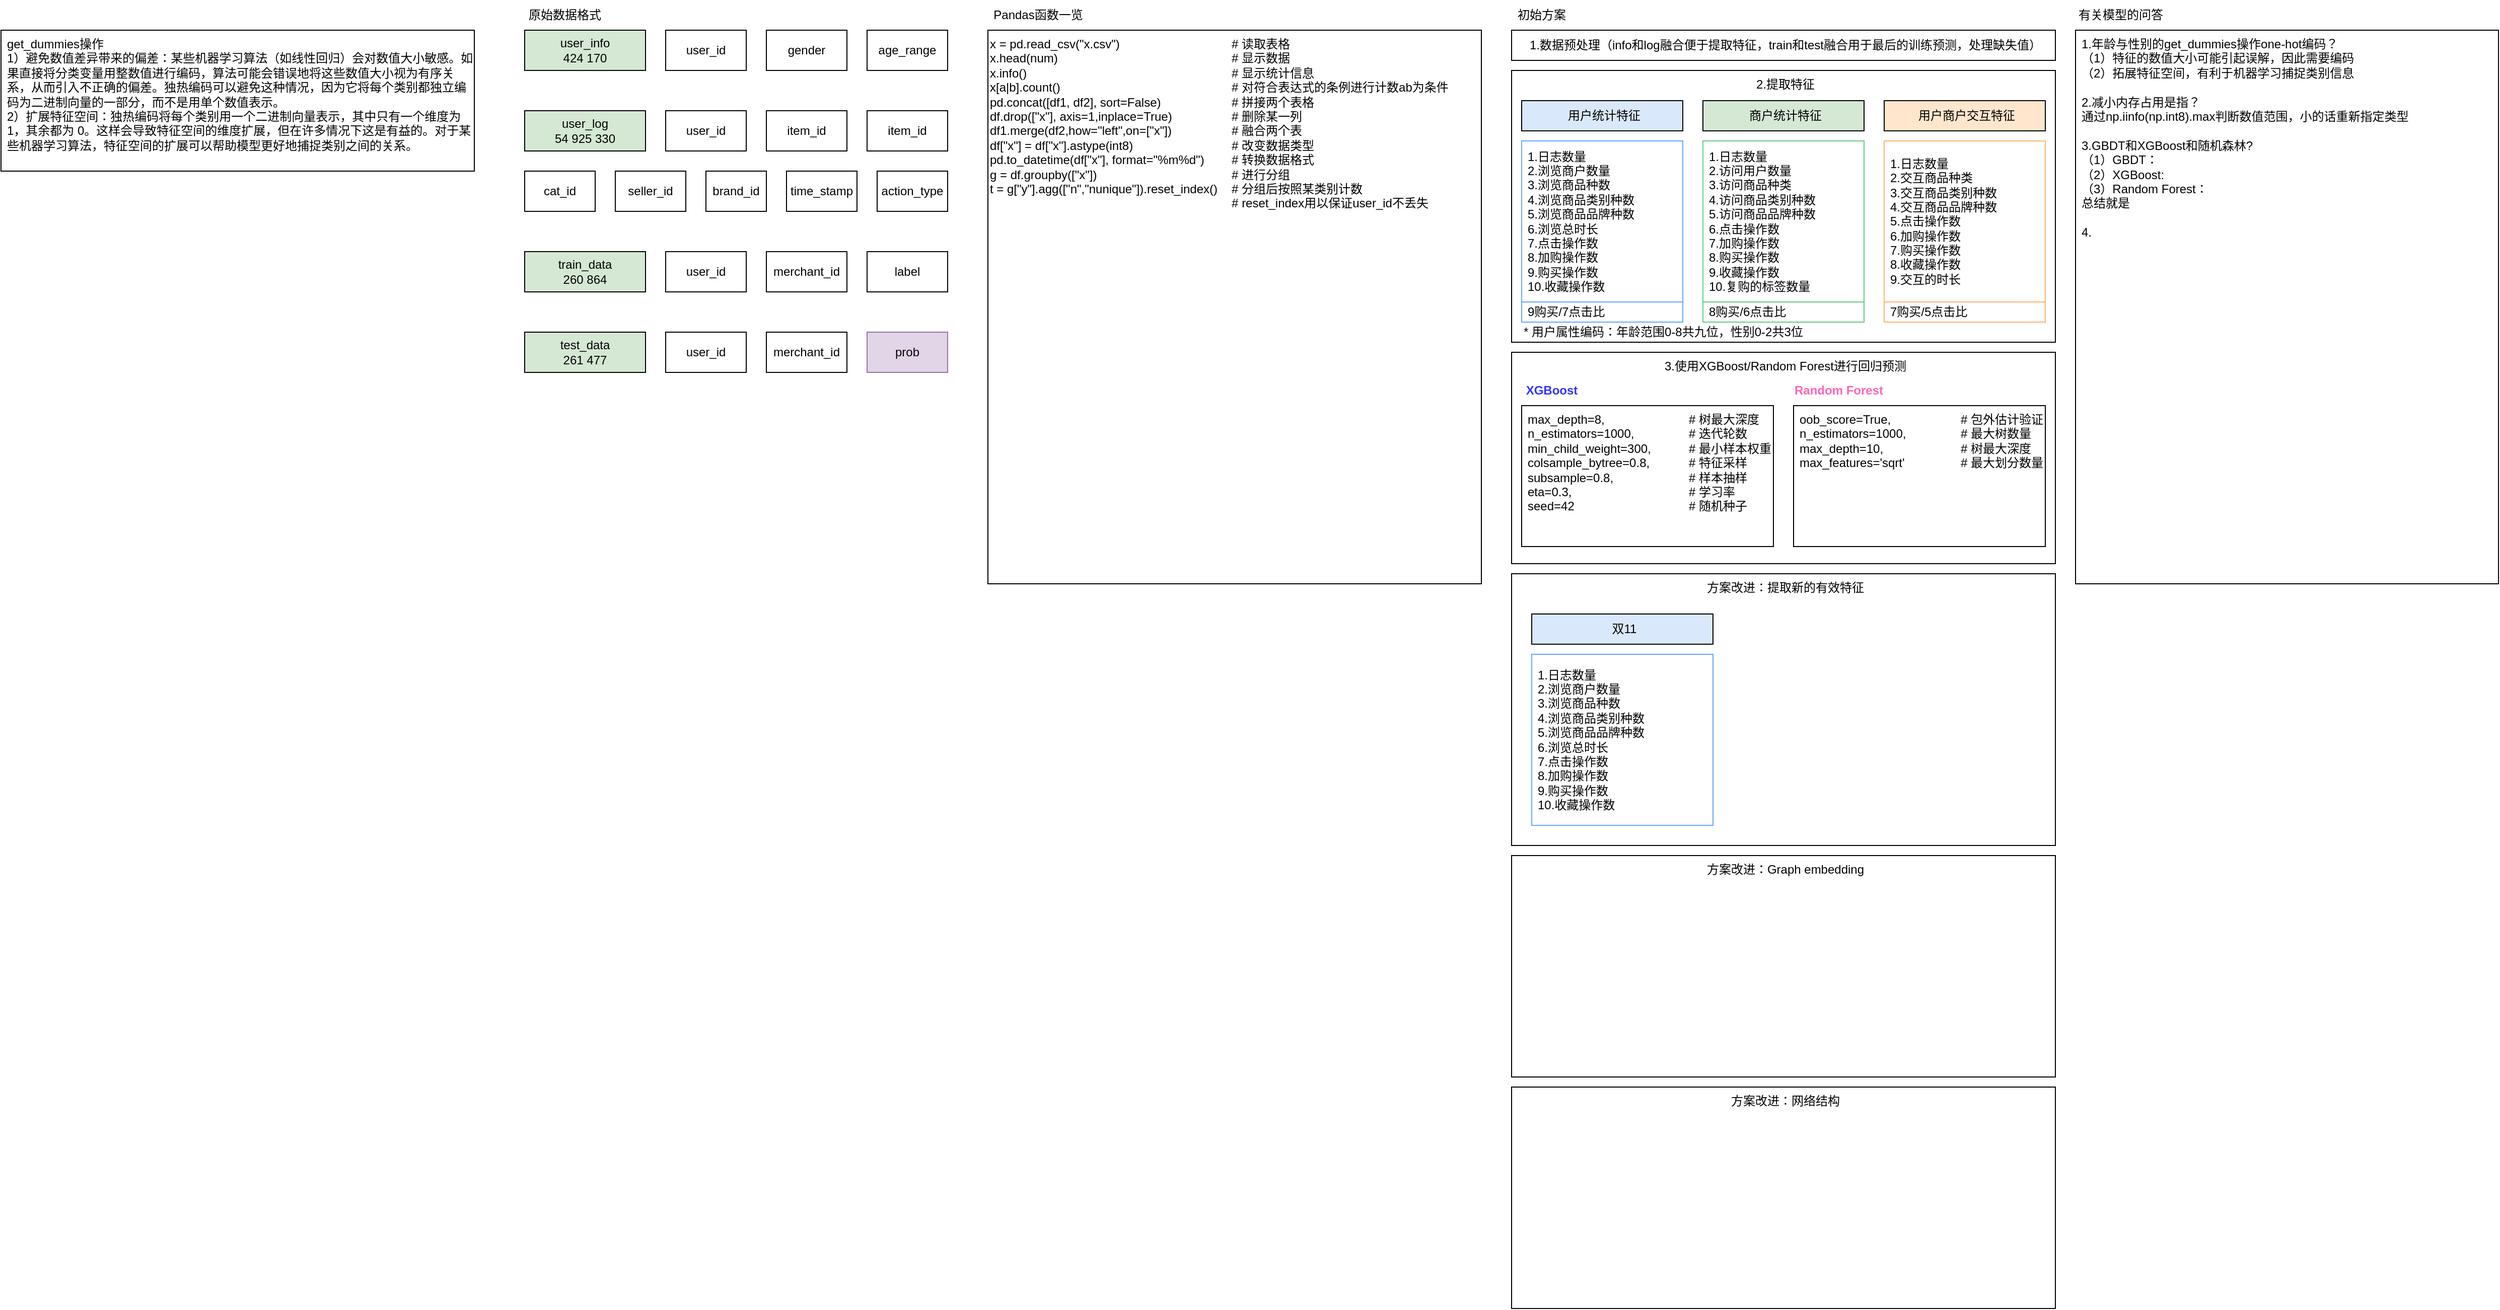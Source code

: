 <mxfile version="24.7.7">
  <diagram name="第 1 页" id="nSqqlTotFycrfwxX73Ba">
    <mxGraphModel dx="1756" dy="922" grid="1" gridSize="10" guides="1" tooltips="1" connect="1" arrows="1" fold="1" page="0" pageScale="1" pageWidth="827" pageHeight="1169" math="0" shadow="0">
      <root>
        <mxCell id="0" />
        <mxCell id="1" parent="0" />
        <mxCell id="o0Hb8o0XORfrBRrqirPu-2" value="user_info&lt;div&gt;424 170&lt;/div&gt;" style="rounded=0;whiteSpace=wrap;html=1;fillColor=#d5e8d4;strokeColor=#000000;" parent="1" vertex="1">
          <mxGeometry x="-200" y="-160" width="120" height="40" as="geometry" />
        </mxCell>
        <mxCell id="o0Hb8o0XORfrBRrqirPu-3" value="user_log&lt;div&gt;54 925 330&lt;/div&gt;" style="rounded=0;whiteSpace=wrap;html=1;fillColor=#d5e8d4;strokeColor=#000000;" parent="1" vertex="1">
          <mxGeometry x="-200" y="-80" width="120" height="40" as="geometry" />
        </mxCell>
        <mxCell id="o0Hb8o0XORfrBRrqirPu-4" value="train_data&lt;div&gt;260 864&lt;/div&gt;" style="rounded=0;whiteSpace=wrap;html=1;fillColor=#d5e8d4;strokeColor=#000000;" parent="1" vertex="1">
          <mxGeometry x="-200" y="60" width="120" height="40" as="geometry" />
        </mxCell>
        <mxCell id="o0Hb8o0XORfrBRrqirPu-5" value="test_data&lt;div&gt;261 477&lt;/div&gt;" style="rounded=0;whiteSpace=wrap;html=1;fillColor=#d5e8d4;strokeColor=#000000;" parent="1" vertex="1">
          <mxGeometry x="-200" y="140" width="120" height="40" as="geometry" />
        </mxCell>
        <mxCell id="o0Hb8o0XORfrBRrqirPu-6" value="x = pd.read_csv(&quot;x.csv&quot;)&lt;span style=&quot;white-space: pre;&quot;&gt;&#x9;&lt;/span&gt;&lt;span style=&quot;white-space: pre;&quot;&gt;&#x9;&lt;span style=&quot;white-space: pre;&quot;&gt;&#x9;&lt;/span&gt;&lt;span style=&quot;white-space: pre;&quot;&gt;&#x9;&lt;/span&gt;&lt;span style=&quot;white-space: pre;&quot;&gt;&#x9;&lt;/span&gt;&lt;/span&gt;# 读取表格&lt;div&gt;x.head(num)&amp;nbsp; &amp;nbsp;&lt;span style=&quot;white-space: pre;&quot;&gt;&#x9;&lt;/span&gt;&lt;span style=&quot;white-space: pre;&quot;&gt;&#x9;&lt;/span&gt;&lt;span style=&quot;white-space: pre;&quot;&gt;&#x9;&lt;/span&gt;&lt;span style=&quot;white-space: pre;&quot;&gt;&#x9;&lt;span style=&quot;white-space: pre;&quot;&gt;&#x9;&lt;/span&gt;&lt;span style=&quot;white-space: pre;&quot;&gt;&#x9;&lt;/span&gt;&lt;span style=&quot;white-space: pre;&quot;&gt;&#x9;&lt;/span&gt;&lt;/span&gt;# 显示数据&lt;/div&gt;&lt;div&gt;x.info()&lt;span style=&quot;white-space: pre;&quot;&gt;&#x9;&lt;/span&gt;&lt;span style=&quot;white-space: pre;&quot;&gt;&#x9;&lt;/span&gt;&lt;span style=&quot;white-space: pre;&quot;&gt;&#x9;&lt;/span&gt;&lt;span style=&quot;white-space: pre;&quot;&gt;&#x9;&lt;/span&gt;&lt;span style=&quot;white-space: pre;&quot;&gt;&#x9;&lt;span style=&quot;white-space: pre;&quot;&gt;&#x9;&lt;/span&gt;&lt;span style=&quot;white-space: pre;&quot;&gt;&#x9;&lt;/span&gt;&lt;span style=&quot;white-space: pre;&quot;&gt;&#x9;&lt;/span&gt;&lt;/span&gt;# 显示统计信息&lt;/div&gt;&lt;div&gt;x[a|b].count()&lt;span style=&quot;white-space: pre;&quot;&gt;&#x9;&lt;/span&gt;&lt;span style=&quot;white-space: pre;&quot;&gt;&#x9;&lt;/span&gt;&lt;span style=&quot;white-space: pre;&quot;&gt;&#x9;&lt;/span&gt;&lt;span style=&quot;white-space: pre;&quot;&gt;&#x9;&lt;span style=&quot;white-space: pre;&quot;&gt;&#x9;&lt;/span&gt;&lt;span style=&quot;white-space: pre;&quot;&gt;&#x9;&lt;/span&gt;&lt;span style=&quot;white-space: pre;&quot;&gt;&#x9;&lt;/span&gt;&lt;/span&gt;# 对符合表达式的条例进行计数ab为条件&lt;/div&gt;&lt;div&gt;pd.concat([df1, df2], sort=False)&lt;span style=&quot;white-space: pre;&quot;&gt;&lt;span style=&quot;white-space: pre;&quot;&gt;&#x9;&lt;/span&gt;&lt;span style=&quot;white-space: pre;&quot;&gt;&#x9;&lt;/span&gt;&lt;span style=&quot;white-space: pre;&quot;&gt;&#x9;&lt;/span&gt;&lt;/span&gt;# 拼接两个表格&lt;br&gt;&lt;/div&gt;&lt;div&gt;df.drop([&quot;x&quot;], axis=1,inplace=True)&lt;span style=&quot;white-space: pre;&quot;&gt;&#x9;&lt;span style=&quot;white-space: pre;&quot;&gt;&#x9;&lt;/span&gt;&lt;span style=&quot;white-space: pre;&quot;&gt;&#x9;&lt;/span&gt;&lt;/span&gt;# 删除某一列&lt;/div&gt;&lt;div&gt;df1.merge(df2,how=&quot;left&quot;,on=[&quot;x&quot;])&lt;span style=&quot;white-space: pre;&quot;&gt;&#x9;&lt;/span&gt;&lt;span style=&quot;white-space: pre;&quot;&gt;&#x9;&lt;/span&gt;&lt;span style=&quot;white-space: pre;&quot;&gt;&#x9;&lt;/span&gt;# 融合两个表&lt;/div&gt;&lt;div&gt;df[&quot;x&quot;] = df[&quot;x&quot;].astype(int8)&lt;span style=&quot;white-space: pre;&quot;&gt;&#x9;&lt;/span&gt;&lt;span style=&quot;white-space: pre;&quot;&gt;&#x9;&lt;/span&gt;&lt;span style=&quot;white-space: pre;&quot;&gt;&#x9;&lt;/span&gt;&lt;span style=&quot;white-space: pre;&quot;&gt;&#x9;&lt;/span&gt;# 改变数据类型&lt;/div&gt;&lt;div&gt;pd.to_datetime(&lt;span style=&quot;background-color: initial;&quot;&gt;df[&quot;x&quot;], format=&quot;%m%d&quot;&lt;/span&gt;&lt;span style=&quot;background-color: initial;&quot;&gt;)&lt;span style=&quot;white-space: pre;&quot;&gt;&#x9;&lt;/span&gt;# 转换数据格式&lt;/span&gt;&lt;/div&gt;&lt;div&gt;&lt;span style=&quot;background-color: initial;&quot;&gt;g = df.groupby([&quot;x&quot;])&lt;span style=&quot;white-space: pre;&quot;&gt;&#x9;&lt;/span&gt;&lt;span style=&quot;white-space: pre;&quot;&gt;&#x9;&lt;/span&gt;&lt;span style=&quot;white-space: pre;&quot;&gt;&#x9;&lt;/span&gt;&lt;span style=&quot;white-space: pre;&quot;&gt;&#x9;&lt;/span&gt;&lt;span style=&quot;white-space: pre;&quot;&gt;&#x9;&lt;/span&gt;# 进行分组&lt;/span&gt;&lt;/div&gt;&lt;div&gt;t = g[&quot;y&quot;].agg([&quot;n&quot;,&quot;nunique&quot;]).reset_index()&lt;span style=&quot;white-space: pre;&quot;&gt;&#x9;&lt;/span&gt;# 分组后按照某类别计数&lt;/div&gt;&lt;div&gt;&lt;span style=&quot;white-space: pre;&quot;&gt;&#x9;&lt;/span&gt;&lt;span style=&quot;white-space: pre;&quot;&gt;&#x9;&lt;/span&gt;&lt;span style=&quot;white-space: pre;&quot;&gt;&#x9;&lt;/span&gt;&lt;span style=&quot;white-space: pre;&quot;&gt;&#x9;&lt;/span&gt;&lt;span style=&quot;white-space: pre;&quot;&gt;&#x9;&lt;/span&gt;&lt;span style=&quot;white-space: pre;&quot;&gt;&#x9;&lt;/span&gt;&lt;span style=&quot;white-space: pre;&quot;&gt;&#x9;&lt;/span&gt;&lt;span style=&quot;white-space: pre;&quot;&gt;&#x9;&lt;/span&gt;&lt;span style=&quot;white-space: pre;&quot;&gt;&#x9;&lt;/span&gt;#&amp;nbsp;&lt;span style=&quot;background-color: initial;&quot;&gt;reset_index用以保证user_id不丢失&lt;/span&gt;&lt;br&gt;&lt;/div&gt;&lt;div&gt;&lt;span style=&quot;background-color: initial;&quot;&gt;&lt;br&gt;&lt;/span&gt;&lt;/div&gt;" style="rounded=0;whiteSpace=wrap;html=1;align=left;verticalAlign=top;" parent="1" vertex="1">
          <mxGeometry x="260" y="-160" width="490" height="550" as="geometry" />
        </mxCell>
        <mxCell id="o0Hb8o0XORfrBRrqirPu-7" value="age_range" style="rounded=0;whiteSpace=wrap;html=1;" parent="1" vertex="1">
          <mxGeometry x="140" y="-160" width="80" height="40" as="geometry" />
        </mxCell>
        <mxCell id="o0Hb8o0XORfrBRrqirPu-8" value="user_id" style="rounded=0;whiteSpace=wrap;html=1;" parent="1" vertex="1">
          <mxGeometry x="-60" y="-160" width="80" height="40" as="geometry" />
        </mxCell>
        <mxCell id="o0Hb8o0XORfrBRrqirPu-9" value="user_id" style="rounded=0;whiteSpace=wrap;html=1;" parent="1" vertex="1">
          <mxGeometry x="-60" y="-80" width="80" height="40" as="geometry" />
        </mxCell>
        <mxCell id="o0Hb8o0XORfrBRrqirPu-10" value="user_id" style="rounded=0;whiteSpace=wrap;html=1;" parent="1" vertex="1">
          <mxGeometry x="-60" y="60" width="80" height="40" as="geometry" />
        </mxCell>
        <mxCell id="o0Hb8o0XORfrBRrqirPu-11" value="gender" style="rounded=0;whiteSpace=wrap;html=1;" parent="1" vertex="1">
          <mxGeometry x="40" y="-160" width="80" height="40" as="geometry" />
        </mxCell>
        <mxCell id="o0Hb8o0XORfrBRrqirPu-12" value="merchant_id" style="rounded=0;whiteSpace=wrap;html=1;" parent="1" vertex="1">
          <mxGeometry x="40" y="60" width="80" height="40" as="geometry" />
        </mxCell>
        <mxCell id="o0Hb8o0XORfrBRrqirPu-13" value="label" style="rounded=0;whiteSpace=wrap;html=1;" parent="1" vertex="1">
          <mxGeometry x="140" y="60" width="80" height="40" as="geometry" />
        </mxCell>
        <mxCell id="o0Hb8o0XORfrBRrqirPu-14" value="item_id" style="rounded=0;whiteSpace=wrap;html=1;" parent="1" vertex="1">
          <mxGeometry x="40" y="-80" width="80" height="40" as="geometry" />
        </mxCell>
        <mxCell id="o0Hb8o0XORfrBRrqirPu-15" value="item_id" style="rounded=0;whiteSpace=wrap;html=1;" parent="1" vertex="1">
          <mxGeometry x="140" y="-80" width="80" height="40" as="geometry" />
        </mxCell>
        <mxCell id="o0Hb8o0XORfrBRrqirPu-16" value="cat_id" style="rounded=0;whiteSpace=wrap;html=1;" parent="1" vertex="1">
          <mxGeometry x="-200" y="-20" width="70" height="40" as="geometry" />
        </mxCell>
        <mxCell id="o0Hb8o0XORfrBRrqirPu-17" value="seller_id" style="rounded=0;whiteSpace=wrap;html=1;" parent="1" vertex="1">
          <mxGeometry x="-110" y="-20" width="70" height="40" as="geometry" />
        </mxCell>
        <mxCell id="o0Hb8o0XORfrBRrqirPu-18" value="brand_id" style="rounded=0;whiteSpace=wrap;html=1;" parent="1" vertex="1">
          <mxGeometry x="-20" y="-20" width="60" height="40" as="geometry" />
        </mxCell>
        <mxCell id="o0Hb8o0XORfrBRrqirPu-19" value="time_stamp" style="rounded=0;whiteSpace=wrap;html=1;" parent="1" vertex="1">
          <mxGeometry x="60" y="-20" width="70" height="40" as="geometry" />
        </mxCell>
        <mxCell id="o0Hb8o0XORfrBRrqirPu-20" value="action_type" style="rounded=0;whiteSpace=wrap;html=1;" parent="1" vertex="1">
          <mxGeometry x="150" y="-20" width="70" height="40" as="geometry" />
        </mxCell>
        <mxCell id="o0Hb8o0XORfrBRrqirPu-21" value="user_id" style="rounded=0;whiteSpace=wrap;html=1;" parent="1" vertex="1">
          <mxGeometry x="-60" y="140" width="80" height="40" as="geometry" />
        </mxCell>
        <mxCell id="o0Hb8o0XORfrBRrqirPu-22" value="merchant_id" style="rounded=0;whiteSpace=wrap;html=1;" parent="1" vertex="1">
          <mxGeometry x="40" y="140" width="80" height="40" as="geometry" />
        </mxCell>
        <mxCell id="o0Hb8o0XORfrBRrqirPu-23" value="prob" style="rounded=0;whiteSpace=wrap;html=1;fillColor=#e1d5e7;strokeColor=#9673a6;" parent="1" vertex="1">
          <mxGeometry x="140" y="140" width="80" height="40" as="geometry" />
        </mxCell>
        <mxCell id="o0Hb8o0XORfrBRrqirPu-24" value="&lt;div&gt;1.数据预处理（info和log融合便于提取特征，train和test融合用于最后的训练预测，&lt;span style=&quot;background-color: initial;&quot;&gt;处理缺失值&lt;/span&gt;&lt;span style=&quot;background-color: initial;&quot;&gt;）&lt;/span&gt;&lt;/div&gt;" style="rounded=0;whiteSpace=wrap;html=1;align=center;verticalAlign=middle;spacing=2;spacingLeft=4;" parent="1" vertex="1">
          <mxGeometry x="780" y="-160" width="540" height="30" as="geometry" />
        </mxCell>
        <mxCell id="eMkulTvPsyGz5oUcg8Yd-1" value="&lt;div&gt;get_dummies操作&lt;/div&gt;1）避免数值差异带来的偏差：某些机器学习算法（如线性回归）会对数值大小敏感。如果直接将分类变量用整数值进行编码，算法可能会错误地将这些数值大小视为有序关系，从而引入不正确的偏差。独热编码可以避免这种情况，因为它将每个类别都独立编码为二进制向量的一部分，而不是用单个数值表示。&lt;div&gt;2）扩展特征空间：独热编码将每个类别用一个二进制向量表示，其中只有一个维度为 1，其余都为 0。这样会导致特征空间的维度扩展，但在许多情况下这是有益的。对于某些机器学习算法，特征空间的扩展可以帮助模型更好地捕捉类别之间的关系。&lt;/div&gt;" style="rounded=0;whiteSpace=wrap;html=1;align=left;verticalAlign=top;spacingLeft=4;" parent="1" vertex="1">
          <mxGeometry x="-720" y="-160" width="470" height="140" as="geometry" />
        </mxCell>
        <mxCell id="yMs0_Jfr-LNyBvqss9Xc-4" value="2.提取特征" style="rounded=0;whiteSpace=wrap;html=1;align=center;verticalAlign=top;spacing=2;spacingLeft=4;strokeColor=#000000;" parent="1" vertex="1">
          <mxGeometry x="780" y="-120" width="540" height="270" as="geometry" />
        </mxCell>
        <mxCell id="yMs0_Jfr-LNyBvqss9Xc-5" value="用户统计特征" style="rounded=0;whiteSpace=wrap;html=1;align=center;verticalAlign=middle;spacing=2;spacingLeft=4;fillColor=#dae8fc;strokeColor=#000000;" parent="1" vertex="1">
          <mxGeometry x="790" y="-90" width="160" height="30" as="geometry" />
        </mxCell>
        <mxCell id="yMs0_Jfr-LNyBvqss9Xc-8" value="商户统计特征" style="rounded=0;whiteSpace=wrap;html=1;align=center;verticalAlign=middle;spacing=2;spacingLeft=4;fillColor=#d5e8d4;strokeColor=#000000;" parent="1" vertex="1">
          <mxGeometry x="970" y="-90" width="160" height="30" as="geometry" />
        </mxCell>
        <mxCell id="yMs0_Jfr-LNyBvqss9Xc-9" value="用户商户交互特征" style="rounded=0;whiteSpace=wrap;html=1;align=center;verticalAlign=middle;spacing=2;spacingLeft=4;fillColor=#ffe6cc;strokeColor=default;" parent="1" vertex="1">
          <mxGeometry x="1150" y="-90" width="160" height="30" as="geometry" />
        </mxCell>
        <mxCell id="yMs0_Jfr-LNyBvqss9Xc-10" value="1.日志数量&lt;div&gt;2.浏览商户数量&lt;/div&gt;&lt;div&gt;3.&lt;span style=&quot;background-color: initial;&quot;&gt;浏览商品种数&lt;/span&gt;&lt;/div&gt;&lt;div&gt;&lt;span style=&quot;background-color: initial;&quot;&gt;4.浏览商品类别种数&lt;/span&gt;&lt;/div&gt;&lt;div&gt;&lt;span style=&quot;background-color: initial;&quot;&gt;5.浏览商品品牌种数&lt;/span&gt;&lt;/div&gt;&lt;div&gt;&lt;span style=&quot;background-color: initial;&quot;&gt;6.浏览总时长&lt;/span&gt;&lt;/div&gt;&lt;div&gt;&lt;span style=&quot;background-color: initial;&quot;&gt;7.点击操作数&lt;/span&gt;&lt;/div&gt;&lt;div&gt;&lt;span style=&quot;background-color: initial;&quot;&gt;8.加购操作数&lt;/span&gt;&lt;/div&gt;&lt;div&gt;&lt;span style=&quot;background-color: initial;&quot;&gt;9.购买操作数&lt;/span&gt;&lt;/div&gt;&lt;div&gt;&lt;span style=&quot;background-color: initial;&quot;&gt;10.收藏操作数&lt;/span&gt;&lt;/div&gt;" style="rounded=0;whiteSpace=wrap;html=1;align=left;verticalAlign=middle;spacing=2;spacingLeft=4;fillColor=#FFFFFF;strokeColor=#63A7FF;" parent="1" vertex="1">
          <mxGeometry x="790" y="-50" width="160" height="160" as="geometry" />
        </mxCell>
        <mxCell id="yMs0_Jfr-LNyBvqss9Xc-12" value="初始方案" style="text;html=1;align=center;verticalAlign=middle;whiteSpace=wrap;rounded=0;" parent="1" vertex="1">
          <mxGeometry x="780" y="-190" width="60" height="30" as="geometry" />
        </mxCell>
        <mxCell id="yMs0_Jfr-LNyBvqss9Xc-13" value="&lt;div&gt;3.使用XGBoost/Random Forest进行回归预测&lt;/div&gt;" style="rounded=0;whiteSpace=wrap;html=1;align=center;verticalAlign=top;spacing=2;spacingLeft=4;" parent="1" vertex="1">
          <mxGeometry x="780" y="160" width="540" height="210" as="geometry" />
        </mxCell>
        <mxCell id="yMs0_Jfr-LNyBvqss9Xc-14" value="1.日志数量&lt;div&gt;2.访问用户数量&lt;/div&gt;&lt;div&gt;3.访问商品种类&lt;/div&gt;&lt;div&gt;4.访问商品类别种数&lt;/div&gt;&lt;div&gt;5.访问商品品牌种数&lt;/div&gt;&lt;div&gt;&lt;div&gt;&lt;span style=&quot;background-color: initial;&quot;&gt;6.点击操作数&lt;/span&gt;&lt;/div&gt;&lt;div&gt;&lt;span style=&quot;background-color: initial;&quot;&gt;7.加购操作数&lt;/span&gt;&lt;/div&gt;&lt;div&gt;&lt;span style=&quot;background-color: initial;&quot;&gt;8.购买操作数&lt;/span&gt;&lt;/div&gt;&lt;div&gt;&lt;span style=&quot;background-color: initial;&quot;&gt;9.收藏操作数&lt;/span&gt;&lt;/div&gt;&lt;/div&gt;&lt;div&gt;&lt;span style=&quot;background-color: initial;&quot;&gt;10.复购的标签数量&lt;/span&gt;&lt;/div&gt;" style="rounded=0;whiteSpace=wrap;html=1;align=left;verticalAlign=middle;spacing=2;spacingLeft=4;fillColor=#FFFFFF;strokeColor=#62CC82;" parent="1" vertex="1">
          <mxGeometry x="970" y="-50" width="160" height="160" as="geometry" />
        </mxCell>
        <mxCell id="yMs0_Jfr-LNyBvqss9Xc-15" value="1.日志数量&lt;div&gt;&lt;div&gt;2.交互商品种类&lt;/div&gt;&lt;div&gt;3.交互商品类别种数&lt;/div&gt;&lt;div&gt;4.交互商品品牌种数&lt;/div&gt;&lt;div&gt;&lt;div&gt;&lt;span style=&quot;background-color: initial;&quot;&gt;5.点击操作数&lt;/span&gt;&lt;/div&gt;&lt;div&gt;&lt;span style=&quot;background-color: initial;&quot;&gt;6.加购操作数&lt;/span&gt;&lt;/div&gt;&lt;div&gt;&lt;span style=&quot;background-color: initial;&quot;&gt;7.购买操作数&lt;/span&gt;&lt;/div&gt;&lt;div&gt;&lt;span style=&quot;background-color: initial;&quot;&gt;8.收藏操作数&lt;/span&gt;&lt;/div&gt;&lt;/div&gt;&lt;/div&gt;&lt;div&gt;&lt;span style=&quot;background-color: initial;&quot;&gt;9.交互的时长&lt;/span&gt;&lt;/div&gt;" style="rounded=0;whiteSpace=wrap;html=1;align=left;verticalAlign=middle;spacing=2;spacingLeft=4;fillColor=#FFFFFF;strokeColor=#FFB366;" parent="1" vertex="1">
          <mxGeometry x="1150" y="-50" width="160" height="160" as="geometry" />
        </mxCell>
        <mxCell id="yMs0_Jfr-LNyBvqss9Xc-16" value="9购买/7点击比" style="rounded=0;whiteSpace=wrap;html=1;align=left;verticalAlign=middle;spacing=2;spacingLeft=4;fillColor=#FFFFFF;strokeColor=#63A7FF;" parent="1" vertex="1">
          <mxGeometry x="790" y="110" width="160" height="20" as="geometry" />
        </mxCell>
        <mxCell id="yMs0_Jfr-LNyBvqss9Xc-17" value="8购买/6点击比" style="rounded=0;whiteSpace=wrap;html=1;align=left;verticalAlign=middle;spacing=2;spacingLeft=4;fillColor=#FFFFFF;strokeColor=#62cc82;" parent="1" vertex="1">
          <mxGeometry x="970" y="110" width="160" height="20" as="geometry" />
        </mxCell>
        <mxCell id="yMs0_Jfr-LNyBvqss9Xc-18" value="7购买/5点击比" style="rounded=0;whiteSpace=wrap;html=1;align=left;verticalAlign=middle;spacing=2;spacingLeft=4;fillColor=#FFFFFF;strokeColor=#ffb366;" parent="1" vertex="1">
          <mxGeometry x="1150" y="110" width="160" height="20" as="geometry" />
        </mxCell>
        <mxCell id="yMs0_Jfr-LNyBvqss9Xc-19" value="* 用户属性编码：年龄范围0-8共九位，性别0-2共3位" style="text;html=1;align=left;verticalAlign=middle;whiteSpace=wrap;rounded=0;" parent="1" vertex="1">
          <mxGeometry x="790" y="130" width="520" height="20" as="geometry" />
        </mxCell>
        <mxCell id="yMs0_Jfr-LNyBvqss9Xc-20" value="&lt;div&gt;max_depth=8,&lt;span style=&quot;white-space: pre;&quot;&gt;&#x9;&lt;/span&gt;&lt;span style=&quot;white-space: pre;&quot;&gt;&#x9;&lt;/span&gt;&lt;span style=&quot;white-space: pre;&quot;&gt;&#x9;&lt;span style=&quot;white-space: pre;&quot;&gt;&#x9;&lt;/span&gt;&lt;/span&gt;# 树最大深度&lt;/div&gt;&lt;div&gt;n_estimators=1000,&lt;span style=&quot;white-space: pre;&quot;&gt;&#x9;&lt;/span&gt;&lt;span style=&quot;white-space: pre;&quot;&gt;&#x9;&lt;/span&gt;# 迭代轮数&lt;/div&gt;&lt;div&gt;min_child_weight=300,&lt;span style=&quot;white-space: pre;&quot;&gt;&#x9;&lt;/span&gt;&lt;span style=&quot;white-space: pre;&quot;&gt;&#x9;&lt;/span&gt;# 最小样本权重&lt;/div&gt;&lt;div&gt;colsample_bytree=0.8,&lt;span style=&quot;white-space: pre;&quot;&gt;&#x9;&lt;/span&gt;&lt;span style=&quot;white-space: pre;&quot;&gt;&#x9;&lt;/span&gt;# 特征采样&lt;/div&gt;&lt;div&gt;subsample=0.8,&lt;span style=&quot;white-space: pre;&quot;&gt;&#x9;&lt;/span&gt;&lt;span style=&quot;white-space: pre;&quot;&gt;&#x9;&lt;/span&gt;&lt;span style=&quot;white-space: pre;&quot;&gt;&#x9;&lt;/span&gt;# 样本抽样&lt;/div&gt;&lt;div&gt;eta=0.3,&lt;span style=&quot;white-space: pre;&quot;&gt;&#x9;&lt;/span&gt;&lt;span style=&quot;white-space: pre;&quot;&gt;&#x9;&lt;/span&gt;&lt;span style=&quot;white-space: pre;&quot;&gt;&#x9;&lt;/span&gt;&lt;span style=&quot;white-space: pre;&quot;&gt;&#x9;&lt;/span&gt;&lt;span style=&quot;white-space: pre;&quot;&gt;&#x9;&lt;/span&gt;# 学习率&lt;/div&gt;&lt;div&gt;seed=42&lt;span style=&quot;white-space: pre;&quot;&gt;&#x9;&lt;/span&gt;&lt;span style=&quot;white-space: pre;&quot;&gt;&#x9;&lt;/span&gt;&lt;span style=&quot;white-space: pre;&quot;&gt;&#x9;&lt;/span&gt;&lt;span style=&quot;white-space: pre;&quot;&gt;&#x9;&lt;/span&gt;&lt;span style=&quot;white-space: pre;&quot;&gt;&#x9;&lt;/span&gt;# 随机种子&lt;/div&gt;" style="rounded=0;whiteSpace=wrap;html=1;align=left;spacingLeft=4;verticalAlign=top;" parent="1" vertex="1">
          <mxGeometry x="790" y="213" width="250" height="140" as="geometry" />
        </mxCell>
        <mxCell id="yMs0_Jfr-LNyBvqss9Xc-21" value="&lt;div&gt;oob_score=True,&lt;span style=&quot;white-space: pre;&quot;&gt;&#x9;&lt;/span&gt;&lt;span style=&quot;white-space: pre;&quot;&gt;&#x9;&lt;/span&gt;&lt;span style=&quot;white-space: pre;&quot;&gt;&#x9;&lt;/span&gt;# 包外估计验证&lt;/div&gt;&lt;div&gt;n_estimators=1000,&lt;span style=&quot;white-space: pre;&quot;&gt;&#x9;&lt;/span&gt;&lt;span style=&quot;white-space: pre;&quot;&gt;&#x9;&lt;/span&gt;# 最大树数量&lt;/div&gt;&lt;div&gt;max_depth=10,&lt;span style=&quot;white-space: pre;&quot;&gt;&#x9;&lt;/span&gt;&lt;span style=&quot;white-space: pre;&quot;&gt;&#x9;&lt;/span&gt;&lt;span style=&quot;white-space: pre;&quot;&gt;&#x9;&lt;/span&gt;# 树最大深度&lt;/div&gt;&lt;div style=&quot;&quot;&gt;max_features=&#39;sqrt&#39;&lt;span style=&quot;white-space: pre;&quot;&gt;&#x9;&lt;/span&gt;&lt;span style=&quot;white-space: pre;&quot;&gt;&#x9;&lt;/span&gt;&lt;span style=&quot;white-space: pre;&quot;&gt;&#x9;&lt;/span&gt;# 最大划分数量&lt;/div&gt;" style="rounded=0;whiteSpace=wrap;html=1;spacingLeft=4;horizontal=1;verticalAlign=top;align=left;" parent="1" vertex="1">
          <mxGeometry x="1060" y="213" width="250" height="140" as="geometry" />
        </mxCell>
        <mxCell id="yMs0_Jfr-LNyBvqss9Xc-23" value="XGBoost" style="text;html=1;align=center;verticalAlign=middle;whiteSpace=wrap;rounded=0;fontColor=#3333FF;fontStyle=1" parent="1" vertex="1">
          <mxGeometry x="790" y="183" width="60" height="30" as="geometry" />
        </mxCell>
        <mxCell id="yMs0_Jfr-LNyBvqss9Xc-24" value="Random Forest" style="text;html=1;align=center;verticalAlign=middle;whiteSpace=wrap;rounded=0;fontStyle=1;fontColor=#FF66B3;" parent="1" vertex="1">
          <mxGeometry x="1060" y="183" width="90" height="30" as="geometry" />
        </mxCell>
        <mxCell id="yMs0_Jfr-LNyBvqss9Xc-27" value="1.年龄与性别的get_dummies操作one-hot编码？&lt;div&gt;（1）特征的数值大小可能引起误解，因此需要编码&lt;/div&gt;&lt;div&gt;（2）拓展特征空间，有利于机器学习捕捉类别信息&lt;/div&gt;&lt;div&gt;&lt;br&gt;&lt;/div&gt;&lt;div&gt;2.减小内存占用是指？&lt;/div&gt;&lt;div&gt;通过np.iinfo(np.int8).max判断数值范围，小的话重新指定类型&lt;br&gt;&lt;/div&gt;&lt;div&gt;&lt;br&gt;&lt;/div&gt;&lt;div&gt;3.GBDT和XGBoost和随机森林?&lt;/div&gt;&lt;div&gt;（1）GBDT：&lt;/div&gt;&lt;div&gt;（2）XGBoost:&lt;/div&gt;&lt;div&gt;（3）Random Forest：&lt;/div&gt;&lt;div&gt;总结就是&lt;/div&gt;&lt;div&gt;&lt;br&gt;&lt;/div&gt;&lt;div&gt;4.&lt;/div&gt;" style="rounded=0;whiteSpace=wrap;html=1;align=left;spacingLeft=4;verticalAlign=top;" parent="1" vertex="1">
          <mxGeometry x="1340" y="-160" width="420" height="550" as="geometry" />
        </mxCell>
        <mxCell id="yMs0_Jfr-LNyBvqss9Xc-28" value="有关模型的问答" style="text;html=1;align=center;verticalAlign=middle;whiteSpace=wrap;rounded=0;" parent="1" vertex="1">
          <mxGeometry x="1340" y="-190" width="90" height="30" as="geometry" />
        </mxCell>
        <mxCell id="yMs0_Jfr-LNyBvqss9Xc-29" value="Pandas函数一览" style="text;html=1;align=center;verticalAlign=middle;whiteSpace=wrap;rounded=0;" parent="1" vertex="1">
          <mxGeometry x="260" y="-190" width="100" height="30" as="geometry" />
        </mxCell>
        <mxCell id="yMs0_Jfr-LNyBvqss9Xc-30" value="原始数据格式" style="text;html=1;align=center;verticalAlign=middle;whiteSpace=wrap;rounded=0;" parent="1" vertex="1">
          <mxGeometry x="-200" y="-190" width="80" height="30" as="geometry" />
        </mxCell>
        <mxCell id="Ue99hGPL9yZ9dCJvc0n0-2" value="方案改进：提取新的有效特征" style="rounded=0;whiteSpace=wrap;html=1;align=center;verticalAlign=top;spacing=2;spacingLeft=4;strokeColor=#000000;" vertex="1" parent="1">
          <mxGeometry x="780" y="380" width="540" height="270" as="geometry" />
        </mxCell>
        <mxCell id="Ue99hGPL9yZ9dCJvc0n0-3" value="双11" style="rounded=0;whiteSpace=wrap;html=1;align=center;verticalAlign=middle;spacing=2;spacingLeft=4;fillColor=#dae8fc;strokeColor=#000000;" vertex="1" parent="1">
          <mxGeometry x="800" y="420" width="180" height="30" as="geometry" />
        </mxCell>
        <mxCell id="Ue99hGPL9yZ9dCJvc0n0-4" value="1.日志数量&lt;div&gt;2.浏览商户数量&lt;/div&gt;&lt;div&gt;3.&lt;span style=&quot;background-color: initial;&quot;&gt;浏览商品种数&lt;/span&gt;&lt;/div&gt;&lt;div&gt;&lt;span style=&quot;background-color: initial;&quot;&gt;4.浏览商品类别种数&lt;/span&gt;&lt;/div&gt;&lt;div&gt;&lt;span style=&quot;background-color: initial;&quot;&gt;5.浏览商品品牌种数&lt;/span&gt;&lt;/div&gt;&lt;div&gt;&lt;span style=&quot;background-color: initial;&quot;&gt;6.浏览总时长&lt;/span&gt;&lt;/div&gt;&lt;div&gt;&lt;span style=&quot;background-color: initial;&quot;&gt;7.点击操作数&lt;/span&gt;&lt;/div&gt;&lt;div&gt;&lt;span style=&quot;background-color: initial;&quot;&gt;8.加购操作数&lt;/span&gt;&lt;/div&gt;&lt;div&gt;&lt;span style=&quot;background-color: initial;&quot;&gt;9.购买操作数&lt;/span&gt;&lt;/div&gt;&lt;div&gt;&lt;span style=&quot;background-color: initial;&quot;&gt;10.收藏操作数&lt;/span&gt;&lt;/div&gt;" style="rounded=0;whiteSpace=wrap;html=1;align=left;verticalAlign=middle;spacing=2;spacingLeft=4;fillColor=#FFFFFF;strokeColor=#63A7FF;" vertex="1" parent="1">
          <mxGeometry x="800" y="460" width="180" height="170" as="geometry" />
        </mxCell>
        <mxCell id="Ue99hGPL9yZ9dCJvc0n0-6" value="方案改进：Graph embedding" style="rounded=0;whiteSpace=wrap;html=1;align=center;verticalAlign=top;spacing=2;spacingLeft=4;strokeColor=#000000;" vertex="1" parent="1">
          <mxGeometry x="780" y="660" width="540" height="220" as="geometry" />
        </mxCell>
        <mxCell id="Ue99hGPL9yZ9dCJvc0n0-7" value="方案改进：网络结构" style="rounded=0;whiteSpace=wrap;html=1;align=center;verticalAlign=top;spacing=2;spacingLeft=4;strokeColor=#000000;" vertex="1" parent="1">
          <mxGeometry x="780" y="890" width="540" height="220" as="geometry" />
        </mxCell>
      </root>
    </mxGraphModel>
  </diagram>
</mxfile>
